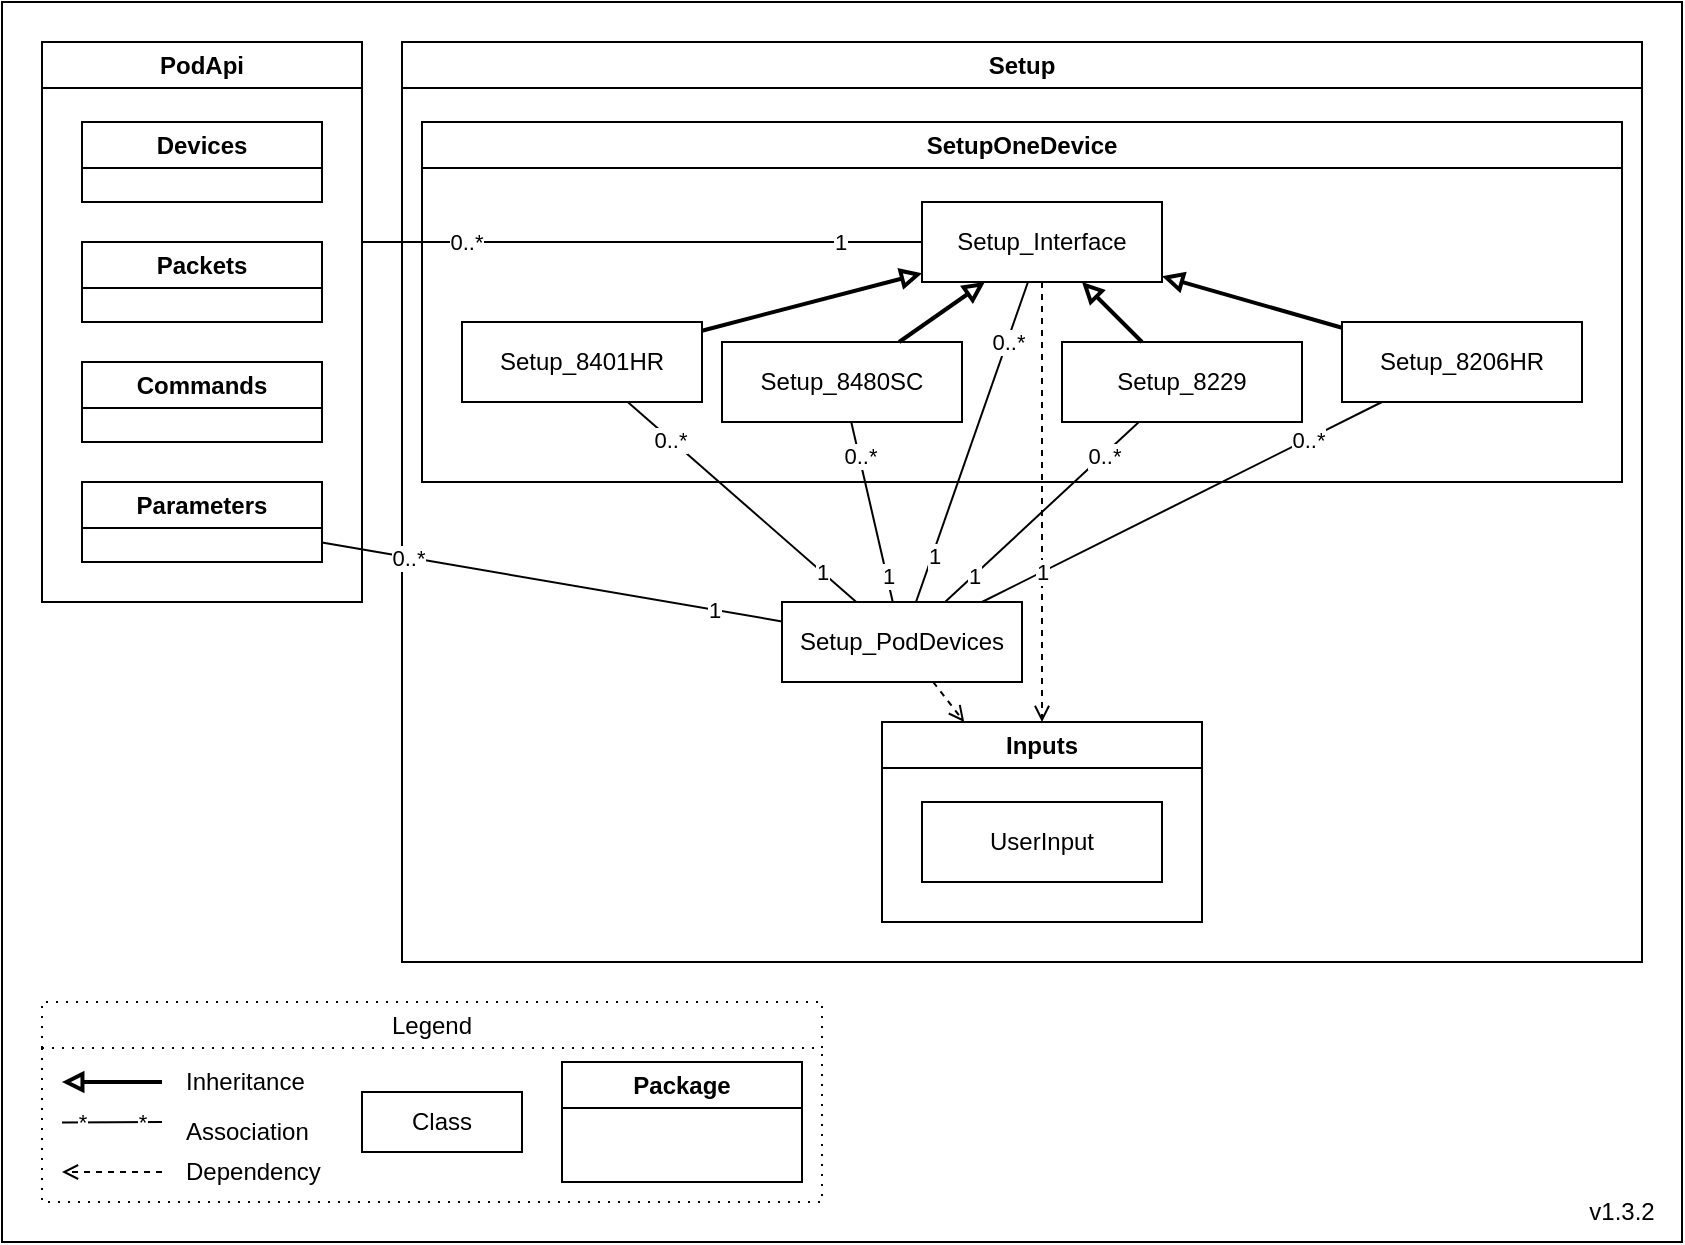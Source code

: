 <mxfile version="21.5.1" type="device">
  <diagram id="tKf8XaDg9jeE4zYhGg8-" name="Setup">
    <mxGraphModel dx="1674" dy="836" grid="1" gridSize="10" guides="1" tooltips="1" connect="1" arrows="1" fold="1" page="1" pageScale="1" pageWidth="850" pageHeight="1100" math="0" shadow="0">
      <root>
        <mxCell id="0" />
        <mxCell id="1" parent="0" />
        <mxCell id="Slde9tUgmKoTj4hSh21i-1" value="" style="rounded=0;whiteSpace=wrap;html=1;" parent="1" vertex="1">
          <mxGeometry x="5" y="10" width="840" height="620" as="geometry" />
        </mxCell>
        <mxCell id="Slde9tUgmKoTj4hSh21i-2" value="Legend" style="swimlane;whiteSpace=wrap;html=1;gradientColor=none;dashed=1;dashPattern=1 4;fontStyle=0" parent="1" vertex="1">
          <mxGeometry x="25" y="510" width="390" height="100" as="geometry" />
        </mxCell>
        <mxCell id="Slde9tUgmKoTj4hSh21i-3" value="Inheritance" style="text;html=1;strokeColor=none;fillColor=none;align=left;verticalAlign=middle;whiteSpace=wrap;rounded=0;fontStyle=0" parent="Slde9tUgmKoTj4hSh21i-2" vertex="1">
          <mxGeometry x="70" y="30" width="80" height="20" as="geometry" />
        </mxCell>
        <mxCell id="Slde9tUgmKoTj4hSh21i-4" value="" style="endArrow=block;html=1;endFill=0;strokeWidth=2;fontStyle=0" parent="Slde9tUgmKoTj4hSh21i-2" edge="1">
          <mxGeometry width="50" height="50" relative="1" as="geometry">
            <mxPoint x="60" y="40" as="sourcePoint" />
            <mxPoint x="10" y="40" as="targetPoint" />
          </mxGeometry>
        </mxCell>
        <mxCell id="Slde9tUgmKoTj4hSh21i-5" value="Association" style="text;html=1;strokeColor=none;fillColor=none;align=left;verticalAlign=middle;whiteSpace=wrap;rounded=0;fontStyle=0" parent="Slde9tUgmKoTj4hSh21i-2" vertex="1">
          <mxGeometry x="70" y="55" width="80" height="20" as="geometry" />
        </mxCell>
        <mxCell id="Slde9tUgmKoTj4hSh21i-6" value="" style="endArrow=none;html=1;endFill=0;fontStyle=0" parent="Slde9tUgmKoTj4hSh21i-2" edge="1">
          <mxGeometry width="50" height="50" relative="1" as="geometry">
            <mxPoint x="60" y="60" as="sourcePoint" />
            <mxPoint x="10" y="60.25" as="targetPoint" />
          </mxGeometry>
        </mxCell>
        <mxCell id="Slde9tUgmKoTj4hSh21i-7" value="*" style="edgeLabel;html=1;align=center;verticalAlign=middle;resizable=0;points=[];fontStyle=0" parent="Slde9tUgmKoTj4hSh21i-6" vertex="1" connectable="0">
          <mxGeometry x="0.627" relative="1" as="geometry">
            <mxPoint as="offset" />
          </mxGeometry>
        </mxCell>
        <mxCell id="Slde9tUgmKoTj4hSh21i-8" value="*&lt;br&gt;" style="edgeLabel;html=1;align=center;verticalAlign=middle;resizable=0;points=[];fontStyle=0" parent="Slde9tUgmKoTj4hSh21i-6" vertex="1" connectable="0">
          <mxGeometry x="-0.706" relative="1" as="geometry">
            <mxPoint x="-3" as="offset" />
          </mxGeometry>
        </mxCell>
        <mxCell id="Slde9tUgmKoTj4hSh21i-9" value="Class" style="rounded=0;whiteSpace=wrap;html=1;" parent="Slde9tUgmKoTj4hSh21i-2" vertex="1">
          <mxGeometry x="160" y="45" width="80" height="30" as="geometry" />
        </mxCell>
        <mxCell id="Slde9tUgmKoTj4hSh21i-10" value="Package" style="swimlane;whiteSpace=wrap;html=1;" parent="Slde9tUgmKoTj4hSh21i-2" vertex="1">
          <mxGeometry x="260" y="30" width="120" height="60" as="geometry" />
        </mxCell>
        <mxCell id="Slde9tUgmKoTj4hSh21i-11" value="" style="endArrow=open;html=1;endFill=0;dashed=1;fontStyle=0" parent="Slde9tUgmKoTj4hSh21i-2" edge="1">
          <mxGeometry width="50" height="50" relative="1" as="geometry">
            <mxPoint x="60" y="85" as="sourcePoint" />
            <mxPoint x="10" y="85" as="targetPoint" />
          </mxGeometry>
        </mxCell>
        <mxCell id="Slde9tUgmKoTj4hSh21i-12" value="Dependency" style="text;html=1;strokeColor=none;fillColor=none;align=left;verticalAlign=middle;whiteSpace=wrap;rounded=0;fontStyle=0" parent="Slde9tUgmKoTj4hSh21i-2" vertex="1">
          <mxGeometry x="70" y="75" width="80" height="20" as="geometry" />
        </mxCell>
        <mxCell id="Slde9tUgmKoTj4hSh21i-13" value="v1.3.2" style="text;html=1;strokeColor=none;fillColor=none;align=center;verticalAlign=middle;whiteSpace=wrap;rounded=0;fontStyle=0" parent="1" vertex="1">
          <mxGeometry x="785" y="600" width="60" height="30" as="geometry" />
        </mxCell>
        <mxCell id="R2ghkeG9O-_2AuDWkGvL-6" value="Setup" style="swimlane;whiteSpace=wrap;html=1;" parent="1" vertex="1">
          <mxGeometry x="205" y="30" width="620" height="460" as="geometry" />
        </mxCell>
        <mxCell id="R2ghkeG9O-_2AuDWkGvL-4" value="SetupOneDevice" style="swimlane;whiteSpace=wrap;html=1;" parent="R2ghkeG9O-_2AuDWkGvL-6" vertex="1">
          <mxGeometry x="10" y="40" width="600" height="180" as="geometry" />
        </mxCell>
        <mxCell id="x58oY4TgvYuZlQ18G-Yt-39" value="Setup_8401HR" style="rounded=0;whiteSpace=wrap;html=1;fontStyle=0" parent="R2ghkeG9O-_2AuDWkGvL-4" vertex="1">
          <mxGeometry x="20" y="100" width="120" height="40" as="geometry" />
        </mxCell>
        <mxCell id="x58oY4TgvYuZlQ18G-Yt-43" value="&lt;span&gt;Setup_8480SC&lt;/span&gt;" style="rounded=0;whiteSpace=wrap;html=1;fontStyle=0" parent="R2ghkeG9O-_2AuDWkGvL-4" vertex="1">
          <mxGeometry x="150" y="110" width="120" height="40" as="geometry" />
        </mxCell>
        <mxCell id="x58oY4TgvYuZlQ18G-Yt-41" value="Setup_Interface" style="rounded=0;whiteSpace=wrap;html=1;fontStyle=0" parent="R2ghkeG9O-_2AuDWkGvL-4" vertex="1">
          <mxGeometry x="250" y="40" width="120" height="40" as="geometry" />
        </mxCell>
        <mxCell id="x58oY4TgvYuZlQ18G-Yt-4" value="" style="endArrow=block;html=1;endFill=0;strokeWidth=2;fontStyle=0" parent="R2ghkeG9O-_2AuDWkGvL-4" source="x58oY4TgvYuZlQ18G-Yt-39" target="x58oY4TgvYuZlQ18G-Yt-41" edge="1">
          <mxGeometry width="50" height="50" relative="1" as="geometry">
            <mxPoint x="-11" y="788.22" as="sourcePoint" />
            <mxPoint x="-248" y="937.22" as="targetPoint" />
          </mxGeometry>
        </mxCell>
        <mxCell id="x58oY4TgvYuZlQ18G-Yt-8" value="" style="endArrow=block;html=1;endFill=0;strokeWidth=2;fontStyle=0" parent="R2ghkeG9O-_2AuDWkGvL-4" source="x58oY4TgvYuZlQ18G-Yt-43" target="x58oY4TgvYuZlQ18G-Yt-41" edge="1">
          <mxGeometry width="50" height="50" relative="1" as="geometry">
            <mxPoint x="111" y="1202.22" as="sourcePoint" />
            <mxPoint x="18" y="1073.22" as="targetPoint" />
          </mxGeometry>
        </mxCell>
        <mxCell id="x58oY4TgvYuZlQ18G-Yt-42" value="Setup_8229" style="rounded=0;whiteSpace=wrap;html=1;fontStyle=0" parent="R2ghkeG9O-_2AuDWkGvL-4" vertex="1">
          <mxGeometry x="320" y="110" width="120" height="40" as="geometry" />
        </mxCell>
        <mxCell id="x58oY4TgvYuZlQ18G-Yt-7" value="" style="endArrow=block;html=1;endFill=0;strokeWidth=2;fontStyle=0" parent="R2ghkeG9O-_2AuDWkGvL-4" source="x58oY4TgvYuZlQ18G-Yt-42" target="x58oY4TgvYuZlQ18G-Yt-41" edge="1">
          <mxGeometry width="50" height="50" relative="1" as="geometry">
            <mxPoint x="117" y="819.22" as="sourcePoint" />
            <mxPoint x="21" y="959.22" as="targetPoint" />
          </mxGeometry>
        </mxCell>
        <mxCell id="x58oY4TgvYuZlQ18G-Yt-35" value="Setup_8206HR" style="rounded=0;whiteSpace=wrap;html=1;fontStyle=0" parent="R2ghkeG9O-_2AuDWkGvL-4" vertex="1">
          <mxGeometry x="460" y="100" width="120" height="40" as="geometry" />
        </mxCell>
        <mxCell id="x58oY4TgvYuZlQ18G-Yt-3" value="" style="endArrow=block;html=1;endFill=0;strokeWidth=2;fontStyle=0" parent="R2ghkeG9O-_2AuDWkGvL-4" source="x58oY4TgvYuZlQ18G-Yt-35" target="x58oY4TgvYuZlQ18G-Yt-41" edge="1">
          <mxGeometry width="50" height="50" relative="1" as="geometry">
            <mxPoint x="-470" y="787.22" as="sourcePoint" />
            <mxPoint x="-550" y="769.22" as="targetPoint" />
          </mxGeometry>
        </mxCell>
        <mxCell id="x58oY4TgvYuZlQ18G-Yt-34" value="Setup_PodDevices" style="rounded=0;whiteSpace=wrap;html=1;fontStyle=0" parent="R2ghkeG9O-_2AuDWkGvL-6" vertex="1">
          <mxGeometry x="190" y="280" width="120" height="40" as="geometry" />
        </mxCell>
        <mxCell id="x58oY4TgvYuZlQ18G-Yt-58" value="" style="endArrow=none;html=1;endFill=0;fontStyle=0" parent="R2ghkeG9O-_2AuDWkGvL-6" source="x58oY4TgvYuZlQ18G-Yt-34" target="x58oY4TgvYuZlQ18G-Yt-43" edge="1">
          <mxGeometry width="50" height="50" relative="1" as="geometry">
            <mxPoint x="1895" y="467" as="sourcePoint" />
            <mxPoint x="1289" y="644" as="targetPoint" />
          </mxGeometry>
        </mxCell>
        <mxCell id="x58oY4TgvYuZlQ18G-Yt-59" value="0..*" style="edgeLabel;html=1;align=center;verticalAlign=middle;resizable=0;points=[];fontStyle=0" parent="x58oY4TgvYuZlQ18G-Yt-58" vertex="1" connectable="0">
          <mxGeometry x="0.627" relative="1" as="geometry">
            <mxPoint as="offset" />
          </mxGeometry>
        </mxCell>
        <mxCell id="x58oY4TgvYuZlQ18G-Yt-60" value="1" style="edgeLabel;html=1;align=center;verticalAlign=middle;resizable=0;points=[];fontStyle=0" parent="x58oY4TgvYuZlQ18G-Yt-58" vertex="1" connectable="0">
          <mxGeometry x="-0.706" relative="1" as="geometry">
            <mxPoint as="offset" />
          </mxGeometry>
        </mxCell>
        <mxCell id="x58oY4TgvYuZlQ18G-Yt-30" value="" style="endArrow=none;html=1;endFill=0;fontStyle=0" parent="R2ghkeG9O-_2AuDWkGvL-6" source="x58oY4TgvYuZlQ18G-Yt-34" target="x58oY4TgvYuZlQ18G-Yt-41" edge="1">
          <mxGeometry width="50" height="50" relative="1" as="geometry">
            <mxPoint x="1420" y="578.22" as="sourcePoint" />
            <mxPoint x="1140" y="477.22" as="targetPoint" />
          </mxGeometry>
        </mxCell>
        <mxCell id="x58oY4TgvYuZlQ18G-Yt-31" value="0..*" style="edgeLabel;html=1;align=center;verticalAlign=middle;resizable=0;points=[];fontStyle=0" parent="x58oY4TgvYuZlQ18G-Yt-30" vertex="1" connectable="0">
          <mxGeometry x="0.627" relative="1" as="geometry">
            <mxPoint as="offset" />
          </mxGeometry>
        </mxCell>
        <mxCell id="x58oY4TgvYuZlQ18G-Yt-32" value="1" style="edgeLabel;html=1;align=center;verticalAlign=middle;resizable=0;points=[];fontStyle=0" parent="x58oY4TgvYuZlQ18G-Yt-30" vertex="1" connectable="0">
          <mxGeometry x="-0.706" relative="1" as="geometry">
            <mxPoint as="offset" />
          </mxGeometry>
        </mxCell>
        <mxCell id="x58oY4TgvYuZlQ18G-Yt-55" value="" style="endArrow=none;html=1;endFill=0;fontStyle=0" parent="R2ghkeG9O-_2AuDWkGvL-6" source="x58oY4TgvYuZlQ18G-Yt-34" target="x58oY4TgvYuZlQ18G-Yt-42" edge="1">
          <mxGeometry width="50" height="50" relative="1" as="geometry">
            <mxPoint x="1893" y="436" as="sourcePoint" />
            <mxPoint x="1316" y="302" as="targetPoint" />
          </mxGeometry>
        </mxCell>
        <mxCell id="x58oY4TgvYuZlQ18G-Yt-56" value="0..*" style="edgeLabel;html=1;align=center;verticalAlign=middle;resizable=0;points=[];fontStyle=0" parent="x58oY4TgvYuZlQ18G-Yt-55" vertex="1" connectable="0">
          <mxGeometry x="0.627" relative="1" as="geometry">
            <mxPoint as="offset" />
          </mxGeometry>
        </mxCell>
        <mxCell id="x58oY4TgvYuZlQ18G-Yt-57" value="1" style="edgeLabel;html=1;align=center;verticalAlign=middle;resizable=0;points=[];fontStyle=0" parent="x58oY4TgvYuZlQ18G-Yt-55" vertex="1" connectable="0">
          <mxGeometry x="-0.706" relative="1" as="geometry">
            <mxPoint as="offset" />
          </mxGeometry>
        </mxCell>
        <mxCell id="x58oY4TgvYuZlQ18G-Yt-52" value="" style="endArrow=none;html=1;endFill=0;fontStyle=0" parent="R2ghkeG9O-_2AuDWkGvL-6" source="x58oY4TgvYuZlQ18G-Yt-34" target="x58oY4TgvYuZlQ18G-Yt-39" edge="1">
          <mxGeometry width="50" height="50" relative="1" as="geometry">
            <mxPoint x="1917" y="433" as="sourcePoint" />
            <mxPoint x="1286" y="136" as="targetPoint" />
          </mxGeometry>
        </mxCell>
        <mxCell id="x58oY4TgvYuZlQ18G-Yt-53" value="0..*" style="edgeLabel;html=1;align=center;verticalAlign=middle;resizable=0;points=[];fontStyle=0" parent="x58oY4TgvYuZlQ18G-Yt-52" vertex="1" connectable="0">
          <mxGeometry x="0.627" relative="1" as="geometry">
            <mxPoint as="offset" />
          </mxGeometry>
        </mxCell>
        <mxCell id="x58oY4TgvYuZlQ18G-Yt-54" value="1" style="edgeLabel;html=1;align=center;verticalAlign=middle;resizable=0;points=[];fontStyle=0" parent="x58oY4TgvYuZlQ18G-Yt-52" vertex="1" connectable="0">
          <mxGeometry x="-0.706" relative="1" as="geometry">
            <mxPoint as="offset" />
          </mxGeometry>
        </mxCell>
        <mxCell id="R2ghkeG9O-_2AuDWkGvL-1" value="Inputs" style="swimlane;whiteSpace=wrap;html=1;" parent="R2ghkeG9O-_2AuDWkGvL-6" vertex="1">
          <mxGeometry x="240" y="340" width="160" height="100" as="geometry" />
        </mxCell>
        <mxCell id="x58oY4TgvYuZlQ18G-Yt-40" value="UserInput" style="rounded=0;whiteSpace=wrap;html=1;fontStyle=0" parent="R2ghkeG9O-_2AuDWkGvL-1" vertex="1">
          <mxGeometry x="20" y="40" width="120" height="40" as="geometry" />
        </mxCell>
        <mxCell id="6afBlCEfeBArHvcIuozF-1" value="" style="endArrow=open;html=1;endFill=0;dashed=1;fontStyle=0;" parent="R2ghkeG9O-_2AuDWkGvL-6" source="x58oY4TgvYuZlQ18G-Yt-34" target="R2ghkeG9O-_2AuDWkGvL-1" edge="1">
          <mxGeometry width="50" height="50" relative="1" as="geometry">
            <mxPoint x="264" y="430" as="sourcePoint" />
            <mxPoint x="396" y="540" as="targetPoint" />
          </mxGeometry>
        </mxCell>
        <mxCell id="x58oY4TgvYuZlQ18G-Yt-5" value="" style="endArrow=open;html=1;endFill=0;dashed=1;fontStyle=0" parent="R2ghkeG9O-_2AuDWkGvL-6" source="x58oY4TgvYuZlQ18G-Yt-41" target="R2ghkeG9O-_2AuDWkGvL-1" edge="1">
          <mxGeometry width="50" height="50" relative="1" as="geometry">
            <mxPoint x="574" y="125.22" as="sourcePoint" />
            <mxPoint x="374" y="207.22" as="targetPoint" />
          </mxGeometry>
        </mxCell>
        <mxCell id="x58oY4TgvYuZlQ18G-Yt-49" value="" style="endArrow=none;html=1;endFill=0;fontStyle=0" parent="R2ghkeG9O-_2AuDWkGvL-6" source="x58oY4TgvYuZlQ18G-Yt-34" target="x58oY4TgvYuZlQ18G-Yt-35" edge="1">
          <mxGeometry width="50" height="50" relative="1" as="geometry">
            <mxPoint x="1893" y="450" as="sourcePoint" />
            <mxPoint x="1568" y="450" as="targetPoint" />
          </mxGeometry>
        </mxCell>
        <mxCell id="x58oY4TgvYuZlQ18G-Yt-50" value="0..*" style="edgeLabel;html=1;align=center;verticalAlign=middle;resizable=0;points=[];fontStyle=0" parent="x58oY4TgvYuZlQ18G-Yt-49" vertex="1" connectable="0">
          <mxGeometry x="0.627" relative="1" as="geometry">
            <mxPoint as="offset" />
          </mxGeometry>
        </mxCell>
        <mxCell id="x58oY4TgvYuZlQ18G-Yt-51" value="1" style="edgeLabel;html=1;align=center;verticalAlign=middle;resizable=0;points=[];fontStyle=0" parent="x58oY4TgvYuZlQ18G-Yt-49" vertex="1" connectable="0">
          <mxGeometry x="-0.706" relative="1" as="geometry">
            <mxPoint as="offset" />
          </mxGeometry>
        </mxCell>
        <mxCell id="44-xXmvqAvaM7QKxlZ_v-1" value="PodApi" style="swimlane;whiteSpace=wrap;html=1;" parent="1" vertex="1">
          <mxGeometry x="25" y="30" width="160" height="280" as="geometry">
            <mxRectangle x="100" y="250" width="80" height="30" as="alternateBounds" />
          </mxGeometry>
        </mxCell>
        <mxCell id="44-xXmvqAvaM7QKxlZ_v-3" value="Devices" style="swimlane;whiteSpace=wrap;html=1;" parent="44-xXmvqAvaM7QKxlZ_v-1" vertex="1">
          <mxGeometry x="20" y="40" width="120" height="40" as="geometry">
            <mxRectangle x="20" y="100" width="90" height="30" as="alternateBounds" />
          </mxGeometry>
        </mxCell>
        <mxCell id="44-xXmvqAvaM7QKxlZ_v-4" value="Packets" style="swimlane;whiteSpace=wrap;html=1;" parent="44-xXmvqAvaM7QKxlZ_v-1" vertex="1">
          <mxGeometry x="20" y="100" width="120" height="40" as="geometry">
            <mxRectangle x="20" y="160" width="90" height="30" as="alternateBounds" />
          </mxGeometry>
        </mxCell>
        <mxCell id="-ZBPmyoN-2S2QFg2cxVi-8" value="Commands" style="swimlane;whiteSpace=wrap;html=1;" parent="44-xXmvqAvaM7QKxlZ_v-1" vertex="1">
          <mxGeometry x="20" y="160" width="120" height="40" as="geometry">
            <mxRectangle x="20" y="160" width="90" height="30" as="alternateBounds" />
          </mxGeometry>
        </mxCell>
        <mxCell id="44-xXmvqAvaM7QKxlZ_v-2" value="Parameters" style="swimlane;whiteSpace=wrap;html=1;" parent="44-xXmvqAvaM7QKxlZ_v-1" vertex="1">
          <mxGeometry x="20" y="220" width="120" height="40" as="geometry">
            <mxRectangle x="20" y="40" width="110" height="30" as="alternateBounds" />
          </mxGeometry>
        </mxCell>
        <mxCell id="dNYJTxA5BcY9geEYnfP1-13" value="" style="endArrow=none;html=1;endFill=0;fontStyle=0" parent="1" source="x58oY4TgvYuZlQ18G-Yt-41" edge="1">
          <mxGeometry width="50" height="50" relative="1" as="geometry">
            <mxPoint x="345" y="250" as="sourcePoint" />
            <mxPoint x="185" y="130" as="targetPoint" />
          </mxGeometry>
        </mxCell>
        <mxCell id="dNYJTxA5BcY9geEYnfP1-14" value="0..*" style="edgeLabel;html=1;align=center;verticalAlign=middle;resizable=0;points=[];fontStyle=0" parent="dNYJTxA5BcY9geEYnfP1-13" vertex="1" connectable="0">
          <mxGeometry x="0.627" relative="1" as="geometry">
            <mxPoint as="offset" />
          </mxGeometry>
        </mxCell>
        <mxCell id="dNYJTxA5BcY9geEYnfP1-15" value="1" style="edgeLabel;html=1;align=center;verticalAlign=middle;resizable=0;points=[];fontStyle=0" parent="dNYJTxA5BcY9geEYnfP1-13" vertex="1" connectable="0">
          <mxGeometry x="-0.706" relative="1" as="geometry">
            <mxPoint as="offset" />
          </mxGeometry>
        </mxCell>
        <mxCell id="-ZBPmyoN-2S2QFg2cxVi-1" value="" style="endArrow=none;html=1;endFill=0;fontStyle=0" parent="1" source="x58oY4TgvYuZlQ18G-Yt-34" target="44-xXmvqAvaM7QKxlZ_v-2" edge="1">
          <mxGeometry width="50" height="50" relative="1" as="geometry">
            <mxPoint x="317" y="170" as="sourcePoint" />
            <mxPoint x="215" y="282" as="targetPoint" />
          </mxGeometry>
        </mxCell>
        <mxCell id="-ZBPmyoN-2S2QFg2cxVi-2" value="0..*" style="edgeLabel;html=1;align=center;verticalAlign=middle;resizable=0;points=[];fontStyle=0" parent="-ZBPmyoN-2S2QFg2cxVi-1" vertex="1" connectable="0">
          <mxGeometry x="0.627" relative="1" as="geometry">
            <mxPoint as="offset" />
          </mxGeometry>
        </mxCell>
        <mxCell id="-ZBPmyoN-2S2QFg2cxVi-3" value="1" style="edgeLabel;html=1;align=center;verticalAlign=middle;resizable=0;points=[];fontStyle=0" parent="-ZBPmyoN-2S2QFg2cxVi-1" vertex="1" connectable="0">
          <mxGeometry x="-0.706" relative="1" as="geometry">
            <mxPoint as="offset" />
          </mxGeometry>
        </mxCell>
      </root>
    </mxGraphModel>
  </diagram>
</mxfile>
